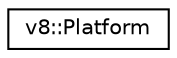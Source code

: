 digraph "Graphical Class Hierarchy"
{
  edge [fontname="Helvetica",fontsize="10",labelfontname="Helvetica",labelfontsize="10"];
  node [fontname="Helvetica",fontsize="10",shape=record];
  rankdir="LR";
  Node1 [label="v8::Platform",height=0.2,width=0.4,color="black", fillcolor="white", style="filled",URL="$classv8_1_1Platform.html"];
}
